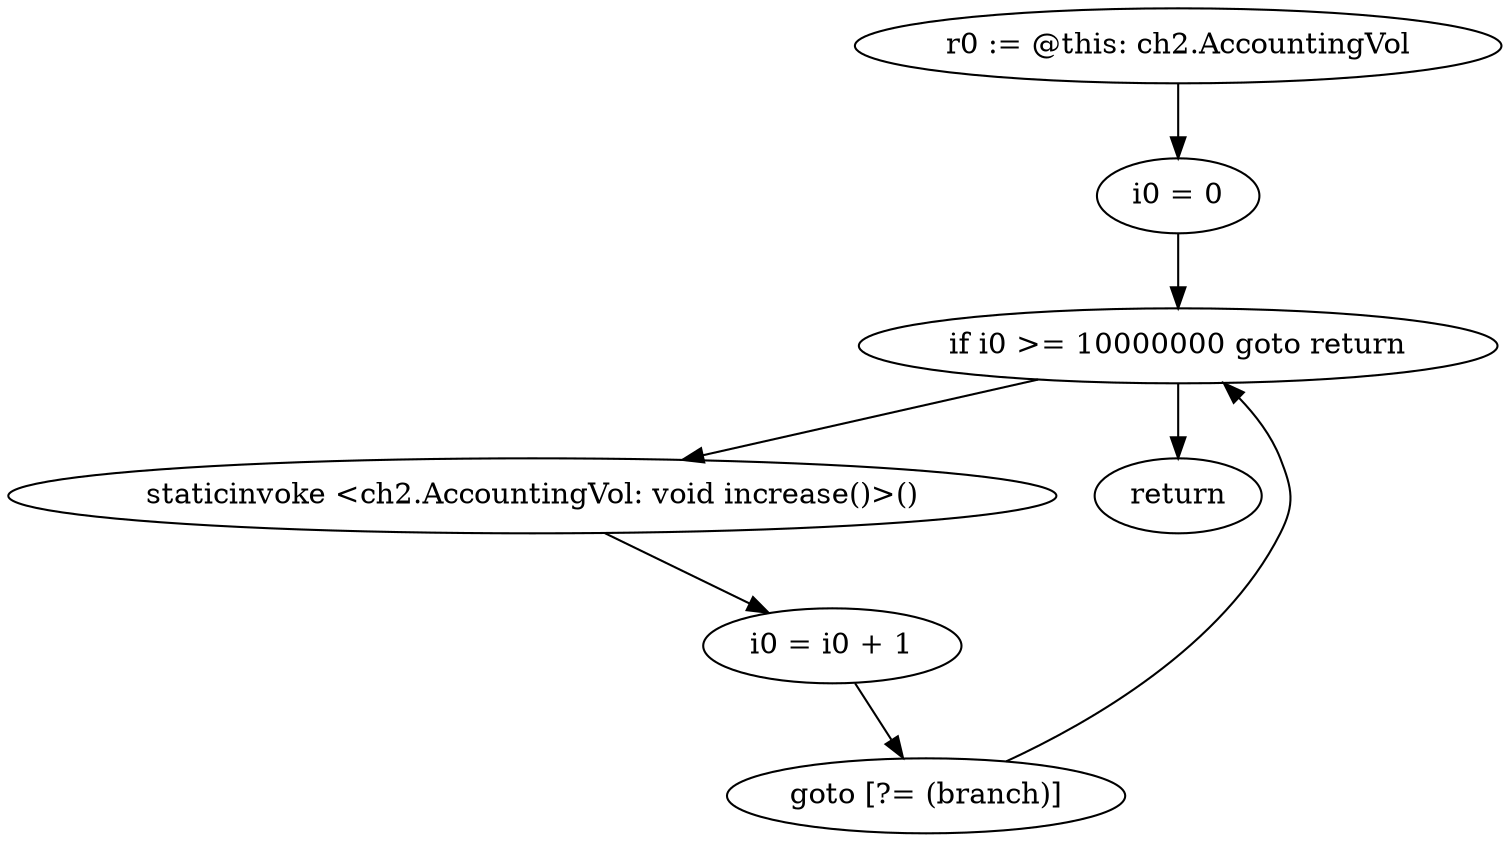 digraph "unitGraph" {
    "r0 := @this: ch2.AccountingVol"
    "i0 = 0"
    "if i0 >= 10000000 goto return"
    "staticinvoke <ch2.AccountingVol: void increase()>()"
    "i0 = i0 + 1"
    "goto [?= (branch)]"
    "return"
    "r0 := @this: ch2.AccountingVol"->"i0 = 0";
    "i0 = 0"->"if i0 >= 10000000 goto return";
    "if i0 >= 10000000 goto return"->"staticinvoke <ch2.AccountingVol: void increase()>()";
    "if i0 >= 10000000 goto return"->"return";
    "staticinvoke <ch2.AccountingVol: void increase()>()"->"i0 = i0 + 1";
    "i0 = i0 + 1"->"goto [?= (branch)]";
    "goto [?= (branch)]"->"if i0 >= 10000000 goto return";
}
